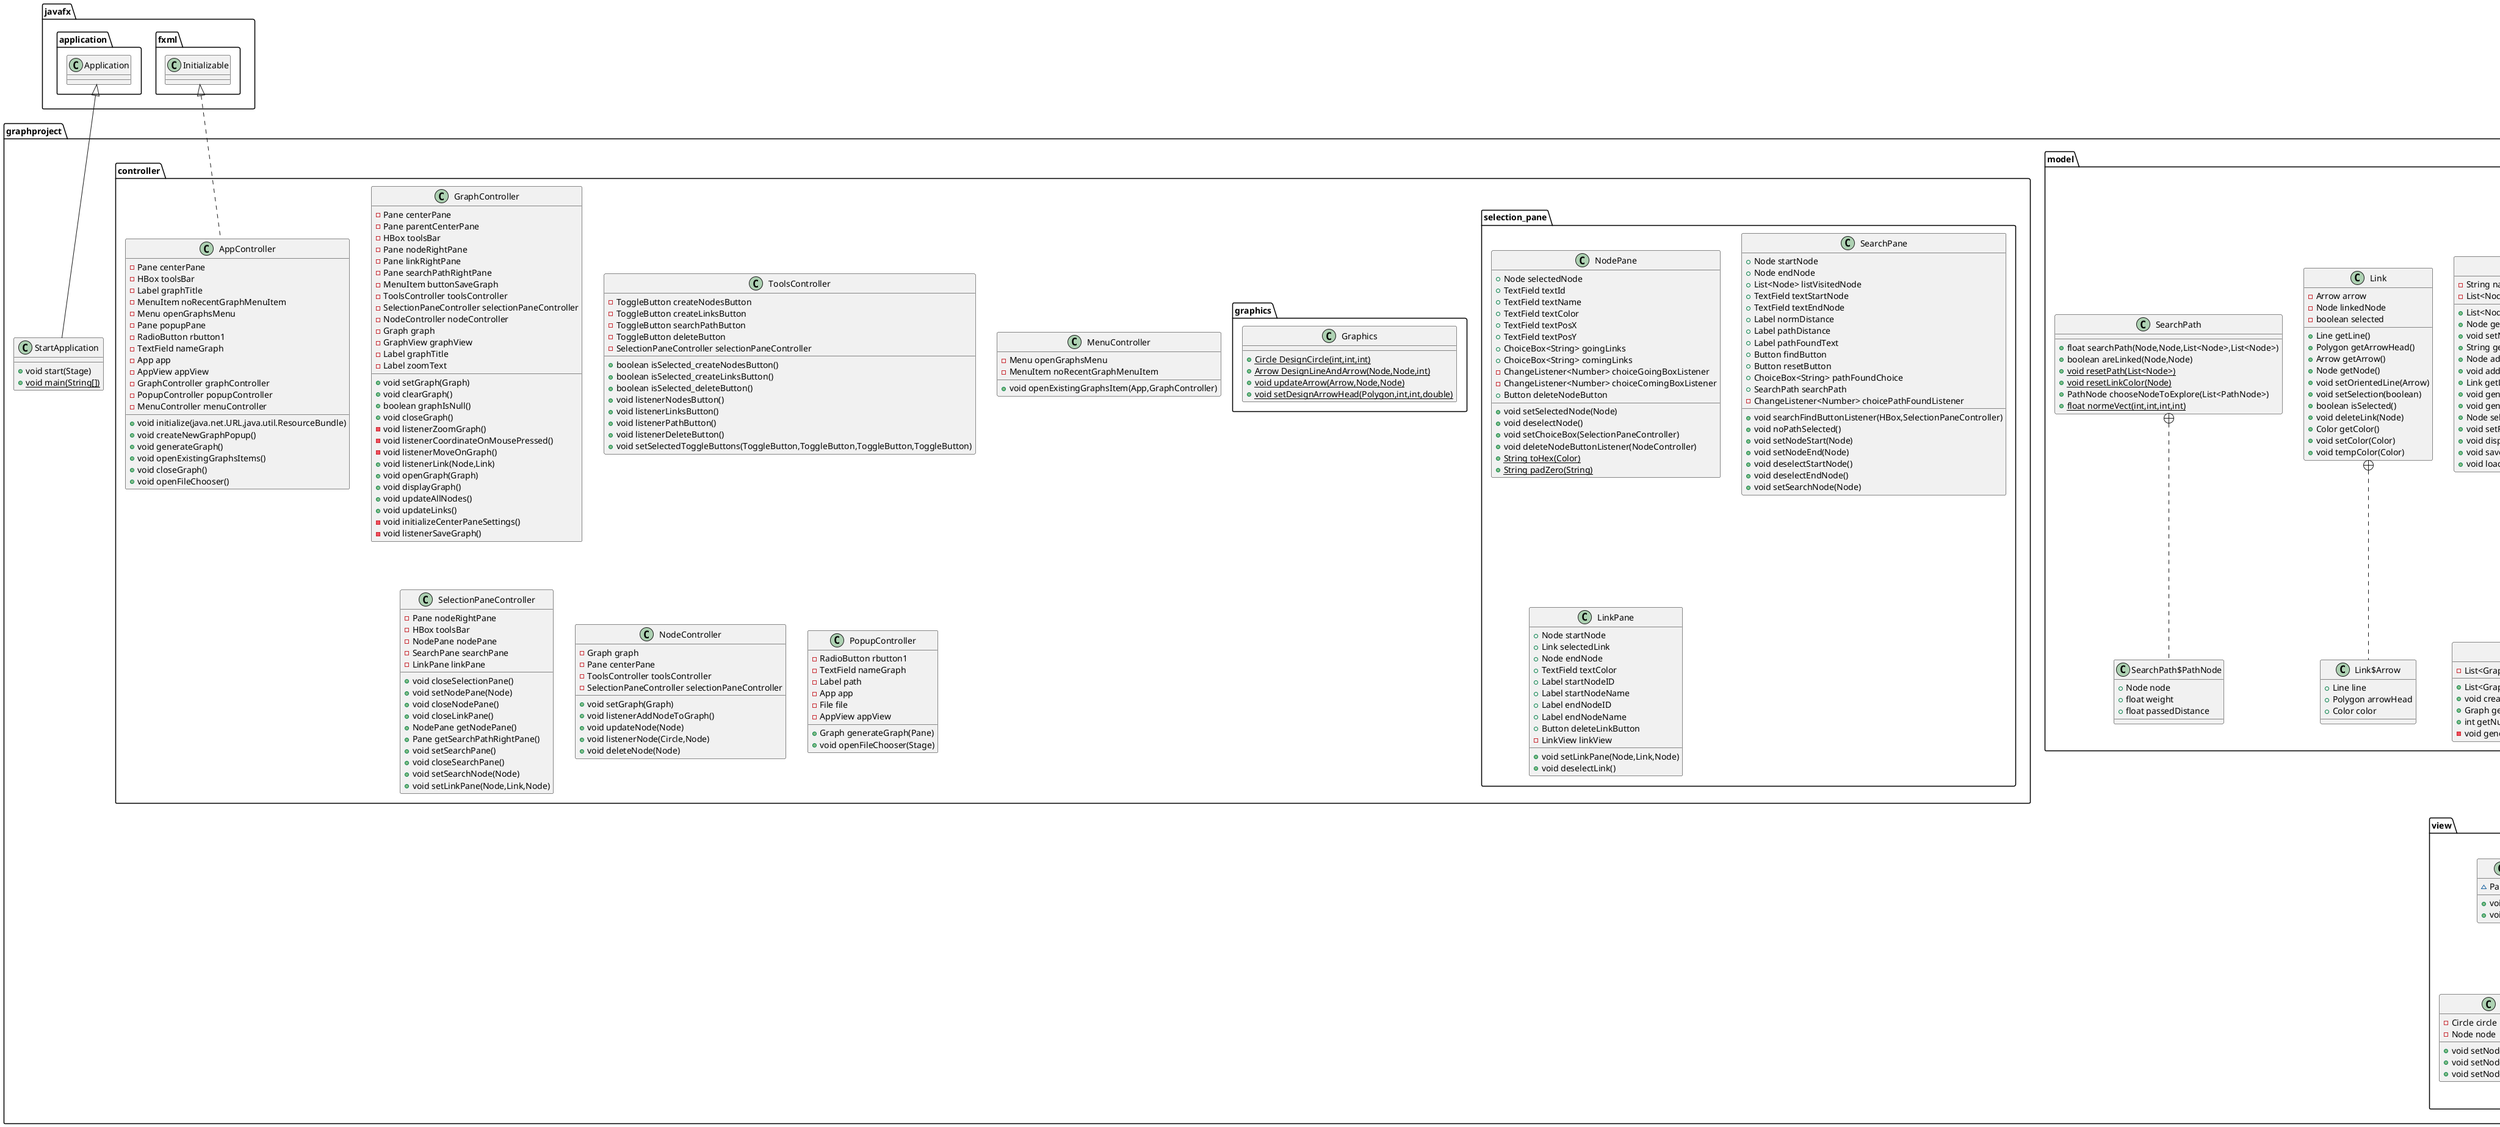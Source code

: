 @startuml
class graphproject.model.Graph {
- String name
- List<Node> nodes
+ List<Node> getNodes()
+ Node getNodeFromPos(int,int)
+ void setName(String)
+ String getName()
+ Node addNode(int,int)
+ void addLink(Node,Node)
+ Link getLinkFromIds(Node,Node)
+ void generateRandomNodes(int,Pane)
+ void generateRandomLinks()
+ Node selectionRoulette(Node)
+ void setRandomNodesAndLinks(int,Pane)
+ void displayGraph()
+ void saveGraph()
+ void loadGraph(File)
}
class graphproject.model.Node {
~ int id
~ String name
~ int x
~ int y
~ List<Link> links
~ boolean selected
~ List<Node> linkedNodeList
~ Circle circle
~ Color color
+ int getId()
+ void setId(int)
+ int getX()
+ int getY()
+ void updateLinks()
+ void setX(int)
+ void setY(int)
+ void setPosition(int,int)
+ Color getColor()
+ void setColor(Color)
+ String getName()
+ void setName(String)
+ List<Link> getLinks()
+ List<Node> getLinkedNodeList()
+ void setCircle(Circle)
+ Circle getCircle()
+ void deleteCircle()
+ boolean isSelected()
+ void setSelection(boolean)
+ void deleteAllLinks(Pane)
+ void displayNode()
}
class graphproject.controller.GraphController {
- Pane centerPane
- Pane parentCenterPane
- HBox toolsBar
- Pane nodeRightPane
- Pane linkRightPane
- Pane searchPathRightPane
- MenuItem buttonSaveGraph
- ToolsController toolsController
- SelectionPaneController selectionPaneController
- NodeController nodeController
- Graph graph
- GraphView graphView
- Label graphTitle
- Label zoomText
+ void setGraph(Graph)
+ void clearGraph()
+ boolean graphIsNull()
+ void closeGraph()
- void listenerZoomGraph()
- void listenerCoordinateOnMousePressed()
- void listenerMoveOnGraph()
+ void listenerLink(Node,Link)
+ void openGraph(Graph)
+ void displayGraph()
+ void updateAllNodes()
+ void updateLinks()
- void initializeCenterPaneSettings()
- void listenerSaveGraph()
}
class graphproject.controller.ToolsController {
- ToggleButton createNodesButton
- ToggleButton createLinksButton
- ToggleButton searchPathButton
- ToggleButton deleteButton
- SelectionPaneController selectionPaneController
+ boolean isSelected_createNodesButton()
+ boolean isSelected_createLinksButton()
+ boolean isSelected_deleteButton()
+ void listenerNodesButton()
+ void listenerLinksButton()
+ void listenerPathButton()
+ void listenerDeleteButton()
+ void setSelectedToggleButtons(ToggleButton,ToggleButton,ToggleButton,ToggleButton)
}
class graphproject.view.AppView {
~ Pane popupPane
+ void showPopup()
+ void hidePopup()
}
class graphproject.model.Link {
- Arrow arrow
- Node linkedNode
- boolean selected
+ Line getLine()
+ Polygon getArrowHead()
+ Arrow getArrow()
+ Node getNode()
+ void setOrientedLine(Arrow)
+ void setSelection(boolean)
+ boolean isSelected()
+ void deleteLink(Node)
+ Color getColor()
+ void setColor(Color)
+ void tempColor(Color)
}
class graphproject.model.Link$Arrow {
+ Line line
+ Polygon arrowHead
+ Color color
}
class graphproject.controller.selection_pane.NodePane {
+ Node selectedNode
+ TextField textId
+ TextField textName
+ TextField textColor
+ TextField textPosX
+ TextField textPosY
+ ChoiceBox<String> goingLinks
+ ChoiceBox<String> comingLinks
- ChangeListener<Number> choiceGoingBoxListener
- ChangeListener<Number> choiceComingBoxListener
+ Button deleteNodeButton
+ void setSelectedNode(Node)
+ void deselectNode()
+ void setChoiceBox(SelectionPaneController)
+ void deleteNodeButtonListener(NodeController)
+ {static} String toHex(Color)
+ {static} String padZero(String)
}
class graphproject.controller.AppController {
- Pane centerPane
- HBox toolsBar
- Label graphTitle
- MenuItem noRecentGraphMenuItem
- Menu openGraphsMenu
- Pane popupPane
- RadioButton rbutton1
- TextField nameGraph
- App app
- AppView appView
- GraphController graphController
- PopupController popupController
- MenuController menuController
+ void initialize(java.net.URL,java.util.ResourceBundle)
+ void createNewGraphPopup()
+ void generateGraph()
+ void openExistingGraphsItems()
+ void closeGraph()
+ void openFileChooser()
}
class graphproject.view.LinkView {
~ Link link
~ Pane centerPane
+ void removeLink()
+ void setLinkColor(Color)
+ Link getLink()
+ void setLink(Link)
}
class graphproject.controller.selection_pane.SearchPane {
+ Node startNode
+ Node endNode
+ List<Node> listVisitedNode
+ TextField textStartNode
+ TextField textEndNode
+ Label normDistance
+ Label pathDistance
+ Label pathFoundText
+ Button findButton
+ Button resetButton
+ ChoiceBox<String> pathFoundChoice
+ SearchPath searchPath
- ChangeListener<Number> choicePathFoundListener
+ void searchFindButtonListener(HBox,SelectionPaneController)
+ void noPathSelected()
+ void setNodeStart(Node)
+ void setNodeEnd(Node)
+ void deselectStartNode()
+ void deselectEndNode()
+ void setSearchNode(Node)
}
class graphproject.model.SearchPath {
+ float searchPath(Node,Node,List<Node>,List<Node>)
+ boolean areLinked(Node,Node)
+ {static} void resetPath(List<Node>)
+ {static} void resetLinkColor(Node)
+ PathNode chooseNodeToExplore(List<PathNode>)
+ {static} float normeVect(int,int,int,int)
}
class graphproject.model.SearchPath$PathNode {
+ Node node
+ float weight
+ float passedDistance
}
class graphproject.model.App {
- List<Graph> graphs
+ List<Graph> getGraphs()
+ void createNewGraph(String)
+ Graph getLastGraph()
+ int getNumberOfGraphs()
- void generateAllGraphsFromSave()
}
class graphproject.controller.MenuController {
- Menu openGraphsMenu
- MenuItem noRecentGraphMenuItem
+ void openExistingGraphsItem(App,GraphController)
}
class graphproject.controller.SelectionPaneController {
- Pane nodeRightPane
- HBox toolsBar
- NodePane nodePane
- SearchPane searchPane
- LinkPane linkPane
+ void closeSelectionPane()
+ void setNodePane(Node)
+ void closeNodePane()
+ void closeLinkPane()
+ NodePane getNodePane()
+ Pane getSearchPathRightPane()
+ void setSearchPane()
+ void closeSearchPane()
+ void setSearchNode(Node)
+ void setLinkPane(Node,Link,Node)
}
class graphproject.controller.selection_pane.LinkPane {
+ Node startNode
+ Link selectedLink
+ Node endNode
+ TextField textColor
+ Label startNodeID
+ Label startNodeName
+ Label endNodeID
+ Label endNodeName
+ Button deleteLinkButton
- LinkView linkView
+ void setLinkPane(Node,Link,Node)
+ void deselectLink()
}
class graphproject.controller.NodeController {
- Graph graph
- Pane centerPane
- ToolsController toolsController
- SelectionPaneController selectionPaneController
+ void setGraph(Graph)
+ void listenerAddNodeToGraph()
+ void updateNode(Node)
+ void listenerNode(Circle,Node)
+ void deleteNode(Node)
}
class graphproject.view.NodeView {
- Circle circle
- Node node
+ void setNodeBorderColor(Color)
+ void setNodeColor(Color)
+ void setNodeColor(Node,Color)
}
class graphproject.controller.graphics.Graphics {
+ {static} Circle DesignCircle(int,int,int)
+ {static} Arrow DesignLineAndArrow(Node,Node,int)
+ {static} void updateArrow(Arrow,Node,Node)
+ {static} void setDesignArrowHead(Polygon,int,int,double)
}
class graphproject.view.GraphView {
- Pane centerPane
- Label zoomText
- double initialX
- double initialY
+ void viewZoomGraph(double,double,double)
+ void setMouseCoordinate(double,double)
+ void viewMoveGraph(double,double)
+ void displaySaveAlert()
}
class graphproject.controller.PopupController {
- RadioButton rbutton1
- TextField nameGraph
- Label path
- App app
- File file
- AppView appView
+ Graph generateGraph(Pane)
+ void openFileChooser(Stage)
}
class graphproject.StartApplication {
+ void start(Stage)
+ {static} void main(String[])
}


graphproject.model.Link +.. graphproject.model.Link$Arrow
javafx.fxml.Initializable <|.. graphproject.controller.AppController
graphproject.model.SearchPath +.. graphproject.model.SearchPath$PathNode
javafx.application.Application <|-- graphproject.StartApplication
@enduml